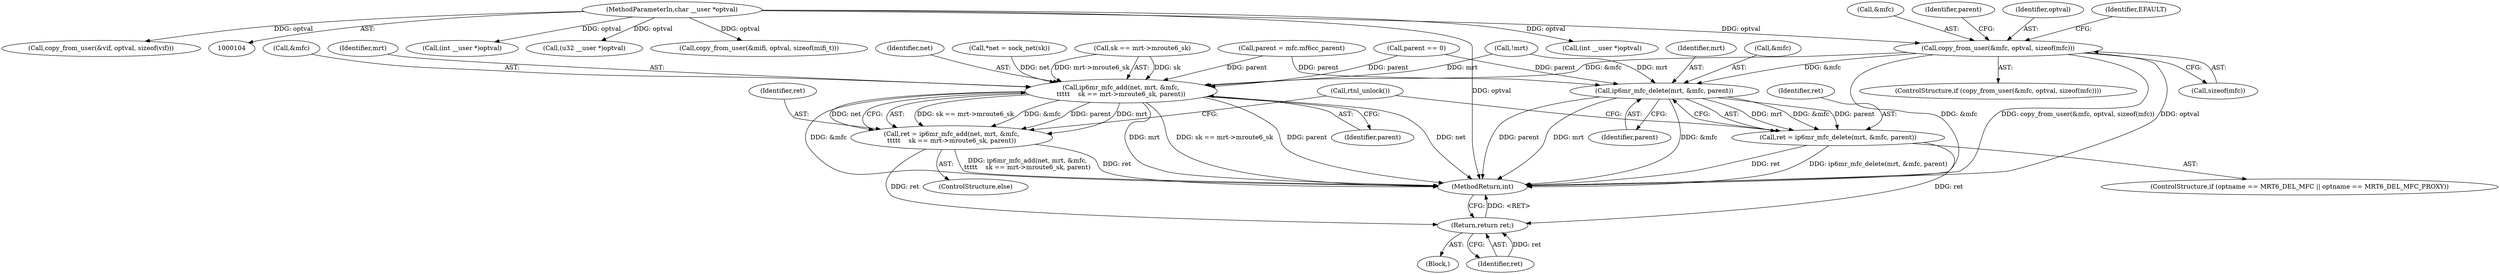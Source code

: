 digraph "0_linux_99253eb750fda6a644d5188fb26c43bad8d5a745_0@API" {
"1000277" [label="(Call,copy_from_user(&mfc, optval, sizeof(mfc)))"];
"1000107" [label="(MethodParameterIn,char __user *optval)"];
"1000306" [label="(Call,ip6mr_mfc_delete(mrt, &mfc, parent))"];
"1000304" [label="(Call,ret = ip6mr_mfc_delete(mrt, &mfc, parent))"];
"1000326" [label="(Return,return ret;)"];
"1000314" [label="(Call,ip6mr_mfc_add(net, mrt, &mfc,\n\t\t\t\t\t    sk == mrt->mroute6_sk, parent))"];
"1000312" [label="(Call,ret = ip6mr_mfc_add(net, mrt, &mfc,\n\t\t\t\t\t    sk == mrt->mroute6_sk, parent))"];
"1000306" [label="(Call,ip6mr_mfc_delete(mrt, &mfc, parent))"];
"1000314" [label="(Call,ip6mr_mfc_add(net, mrt, &mfc,\n\t\t\t\t\t    sk == mrt->mroute6_sk, parent))"];
"1000369" [label="(Call,(int __user *)optval)"];
"1000119" [label="(Call,*net = sock_net(sk))"];
"1000310" [label="(Identifier,parent)"];
"1000311" [label="(ControlStructure,else)"];
"1000317" [label="(Call,&mfc)"];
"1000169" [label="(Block,)"];
"1000325" [label="(Call,rtnl_unlock())"];
"1000307" [label="(Identifier,mrt)"];
"1000418" [label="(Call,(u32 __user *)optval)"];
"1000288" [label="(Identifier,parent)"];
"1000324" [label="(Identifier,parent)"];
"1000281" [label="(Call,sizeof(mfc))"];
"1000312" [label="(Call,ret = ip6mr_mfc_add(net, mrt, &mfc,\n\t\t\t\t\t    sk == mrt->mroute6_sk, parent))"];
"1000326" [label="(Return,return ret;)"];
"1000276" [label="(ControlStructure,if (copy_from_user(&mfc, optval, sizeof(mfc))))"];
"1000296" [label="(ControlStructure,if (optname == MRT6_DEL_MFC || optname == MRT6_DEL_MFC_PROXY))"];
"1000313" [label="(Identifier,ret)"];
"1000241" [label="(Call,copy_from_user(&mifi, optval, sizeof(mifi_t)))"];
"1000280" [label="(Identifier,optval)"];
"1000141" [label="(Call,!mrt)"];
"1000315" [label="(Identifier,net)"];
"1000287" [label="(Call,parent == 0)"];
"1000470" [label="(MethodReturn,int)"];
"1000308" [label="(Call,&mfc)"];
"1000304" [label="(Call,ret = ip6mr_mfc_delete(mrt, &mfc, parent))"];
"1000107" [label="(MethodParameterIn,char __user *optval)"];
"1000327" [label="(Identifier,ret)"];
"1000319" [label="(Call,sk == mrt->mroute6_sk)"];
"1000285" [label="(Identifier,EFAULT)"];
"1000278" [label="(Call,&mfc)"];
"1000342" [label="(Call,(int __user *)optval)"];
"1000197" [label="(Call,copy_from_user(&vif, optval, sizeof(vif)))"];
"1000290" [label="(Call,parent = mfc.mf6cc_parent)"];
"1000305" [label="(Identifier,ret)"];
"1000316" [label="(Identifier,mrt)"];
"1000277" [label="(Call,copy_from_user(&mfc, optval, sizeof(mfc)))"];
"1000277" -> "1000276"  [label="AST: "];
"1000277" -> "1000281"  [label="CFG: "];
"1000278" -> "1000277"  [label="AST: "];
"1000280" -> "1000277"  [label="AST: "];
"1000281" -> "1000277"  [label="AST: "];
"1000285" -> "1000277"  [label="CFG: "];
"1000288" -> "1000277"  [label="CFG: "];
"1000277" -> "1000470"  [label="DDG: optval"];
"1000277" -> "1000470"  [label="DDG: &mfc"];
"1000277" -> "1000470"  [label="DDG: copy_from_user(&mfc, optval, sizeof(mfc))"];
"1000107" -> "1000277"  [label="DDG: optval"];
"1000277" -> "1000306"  [label="DDG: &mfc"];
"1000277" -> "1000314"  [label="DDG: &mfc"];
"1000107" -> "1000104"  [label="AST: "];
"1000107" -> "1000470"  [label="DDG: optval"];
"1000107" -> "1000197"  [label="DDG: optval"];
"1000107" -> "1000241"  [label="DDG: optval"];
"1000107" -> "1000342"  [label="DDG: optval"];
"1000107" -> "1000369"  [label="DDG: optval"];
"1000107" -> "1000418"  [label="DDG: optval"];
"1000306" -> "1000304"  [label="AST: "];
"1000306" -> "1000310"  [label="CFG: "];
"1000307" -> "1000306"  [label="AST: "];
"1000308" -> "1000306"  [label="AST: "];
"1000310" -> "1000306"  [label="AST: "];
"1000304" -> "1000306"  [label="CFG: "];
"1000306" -> "1000470"  [label="DDG: parent"];
"1000306" -> "1000470"  [label="DDG: mrt"];
"1000306" -> "1000470"  [label="DDG: &mfc"];
"1000306" -> "1000304"  [label="DDG: mrt"];
"1000306" -> "1000304"  [label="DDG: &mfc"];
"1000306" -> "1000304"  [label="DDG: parent"];
"1000141" -> "1000306"  [label="DDG: mrt"];
"1000290" -> "1000306"  [label="DDG: parent"];
"1000287" -> "1000306"  [label="DDG: parent"];
"1000304" -> "1000296"  [label="AST: "];
"1000305" -> "1000304"  [label="AST: "];
"1000325" -> "1000304"  [label="CFG: "];
"1000304" -> "1000470"  [label="DDG: ret"];
"1000304" -> "1000470"  [label="DDG: ip6mr_mfc_delete(mrt, &mfc, parent)"];
"1000304" -> "1000326"  [label="DDG: ret"];
"1000326" -> "1000169"  [label="AST: "];
"1000326" -> "1000327"  [label="CFG: "];
"1000327" -> "1000326"  [label="AST: "];
"1000470" -> "1000326"  [label="CFG: "];
"1000326" -> "1000470"  [label="DDG: <RET>"];
"1000327" -> "1000326"  [label="DDG: ret"];
"1000312" -> "1000326"  [label="DDG: ret"];
"1000314" -> "1000312"  [label="AST: "];
"1000314" -> "1000324"  [label="CFG: "];
"1000315" -> "1000314"  [label="AST: "];
"1000316" -> "1000314"  [label="AST: "];
"1000317" -> "1000314"  [label="AST: "];
"1000319" -> "1000314"  [label="AST: "];
"1000324" -> "1000314"  [label="AST: "];
"1000312" -> "1000314"  [label="CFG: "];
"1000314" -> "1000470"  [label="DDG: net"];
"1000314" -> "1000470"  [label="DDG: mrt"];
"1000314" -> "1000470"  [label="DDG: sk == mrt->mroute6_sk"];
"1000314" -> "1000470"  [label="DDG: parent"];
"1000314" -> "1000470"  [label="DDG: &mfc"];
"1000314" -> "1000312"  [label="DDG: sk == mrt->mroute6_sk"];
"1000314" -> "1000312"  [label="DDG: &mfc"];
"1000314" -> "1000312"  [label="DDG: parent"];
"1000314" -> "1000312"  [label="DDG: mrt"];
"1000314" -> "1000312"  [label="DDG: net"];
"1000119" -> "1000314"  [label="DDG: net"];
"1000141" -> "1000314"  [label="DDG: mrt"];
"1000319" -> "1000314"  [label="DDG: sk"];
"1000319" -> "1000314"  [label="DDG: mrt->mroute6_sk"];
"1000290" -> "1000314"  [label="DDG: parent"];
"1000287" -> "1000314"  [label="DDG: parent"];
"1000312" -> "1000311"  [label="AST: "];
"1000313" -> "1000312"  [label="AST: "];
"1000325" -> "1000312"  [label="CFG: "];
"1000312" -> "1000470"  [label="DDG: ret"];
"1000312" -> "1000470"  [label="DDG: ip6mr_mfc_add(net, mrt, &mfc,\n\t\t\t\t\t    sk == mrt->mroute6_sk, parent)"];
}
